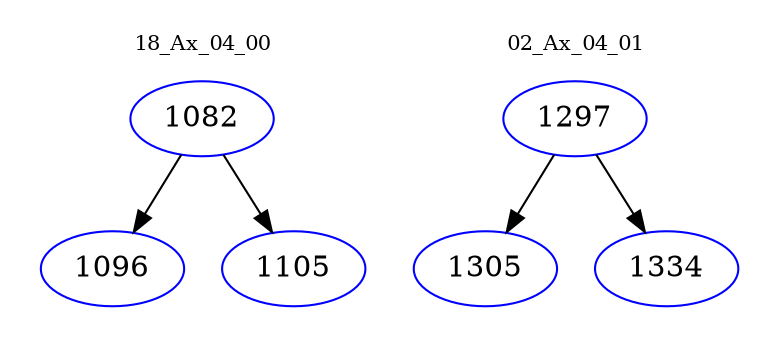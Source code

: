 digraph{
subgraph cluster_0 {
color = white
label = "18_Ax_04_00";
fontsize=10;
T0_1082 [label="1082", color="blue"]
T0_1082 -> T0_1096 [color="black"]
T0_1096 [label="1096", color="blue"]
T0_1082 -> T0_1105 [color="black"]
T0_1105 [label="1105", color="blue"]
}
subgraph cluster_1 {
color = white
label = "02_Ax_04_01";
fontsize=10;
T1_1297 [label="1297", color="blue"]
T1_1297 -> T1_1305 [color="black"]
T1_1305 [label="1305", color="blue"]
T1_1297 -> T1_1334 [color="black"]
T1_1334 [label="1334", color="blue"]
}
}
